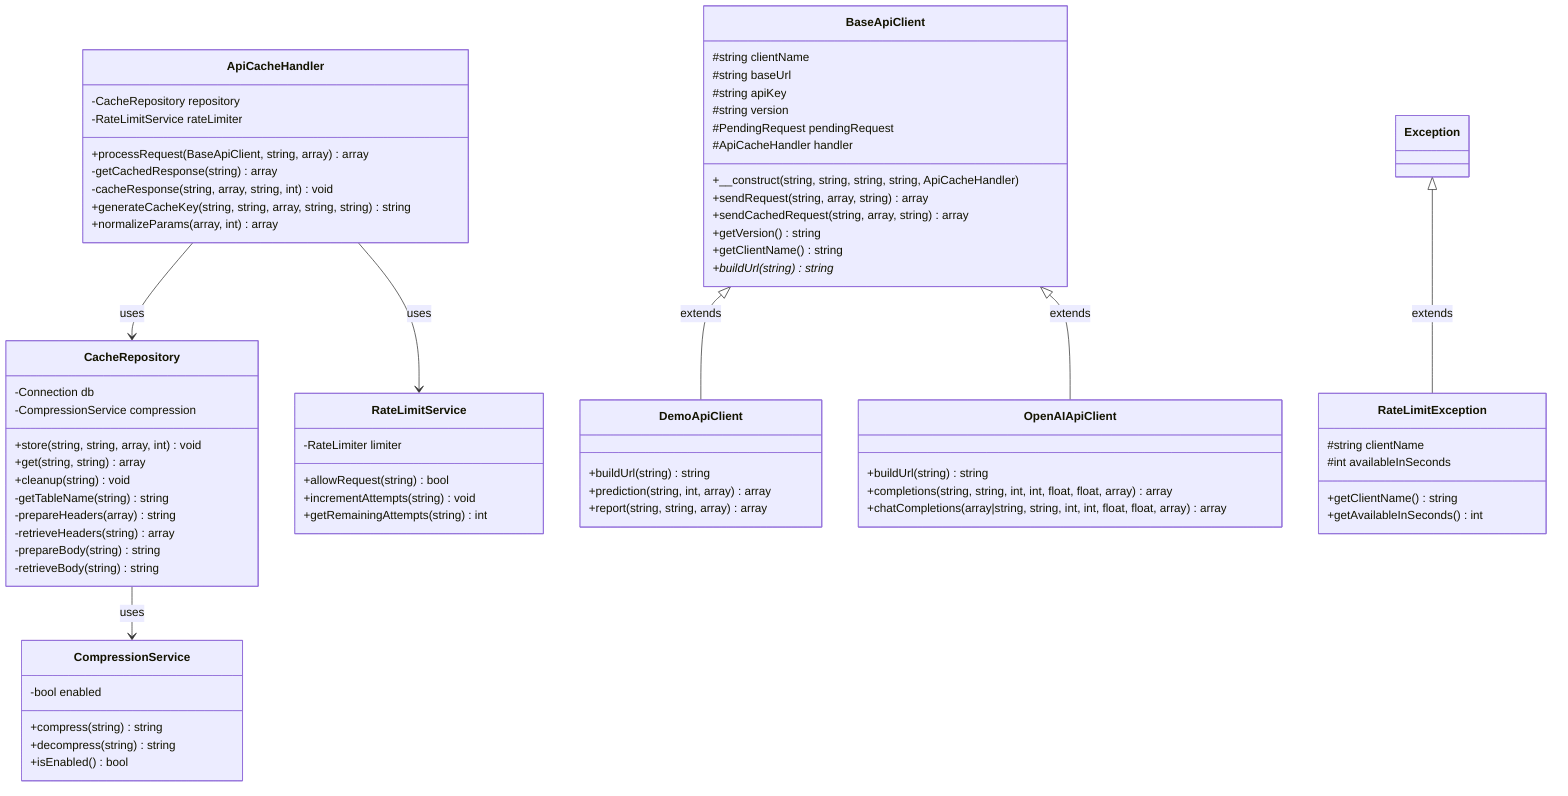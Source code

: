 classDiagram
    class ApiCacheHandler {
        -CacheRepository repository
        -RateLimitService rateLimiter
        +processRequest(BaseApiClient, string, array) array
        -getCachedResponse(string) array
        -cacheResponse(string, array, string, int) void
        +generateCacheKey(string, string, array, string, string) string
        +normalizeParams(array, int) array
    }
    
    class BaseApiClient {
        #string clientName
        #string baseUrl
        #string apiKey
        #string version
        #PendingRequest pendingRequest
        #ApiCacheHandler handler
        +__construct(string, string, string, string, ApiCacheHandler)
        +sendRequest(string, array, string) array
        +sendCachedRequest(string, array, string) array
        +getVersion() string
        +getClientName() string
        +buildUrl(string)* string
    }
    
    class CacheRepository {
        -Connection db
        -CompressionService compression
        +store(string, string, array, int) void
        +get(string, string) array
        +cleanup(string) void
        -getTableName(string) string
        -prepareHeaders(array) string
        -retrieveHeaders(string) array
        -prepareBody(string) string
        -retrieveBody(string) string
    }
    
    class RateLimitService {
        -RateLimiter limiter
        +allowRequest(string) bool
        +incrementAttempts(string) void
        +getRemainingAttempts(string) int
    }
    
    class CompressionService {
        -bool enabled
        +compress(string) string
        +decompress(string) string
        +isEnabled() bool
    }
    
    class DemoApiClient {
        +buildUrl(string) string
        +prediction(string, int, array) array
        +report(string, string, array) array
    }
    
    class OpenAIApiClient {
        +buildUrl(string) string
        +completions(string, string, int, int, float, float, array) array
        +chatCompletions(array|string, string, int, int, float, float, array) array
    }
    
    class RateLimitException {
        #string clientName
        #int availableInSeconds
        +getClientName() string
        +getAvailableInSeconds() int
    }
    
    ApiCacheHandler --> CacheRepository : uses
    ApiCacheHandler --> RateLimitService : uses
    CacheRepository --> CompressionService : uses
    BaseApiClient <|-- DemoApiClient : extends
    BaseApiClient <|-- OpenAIApiClient : extends
    Exception <|-- RateLimitException : extends